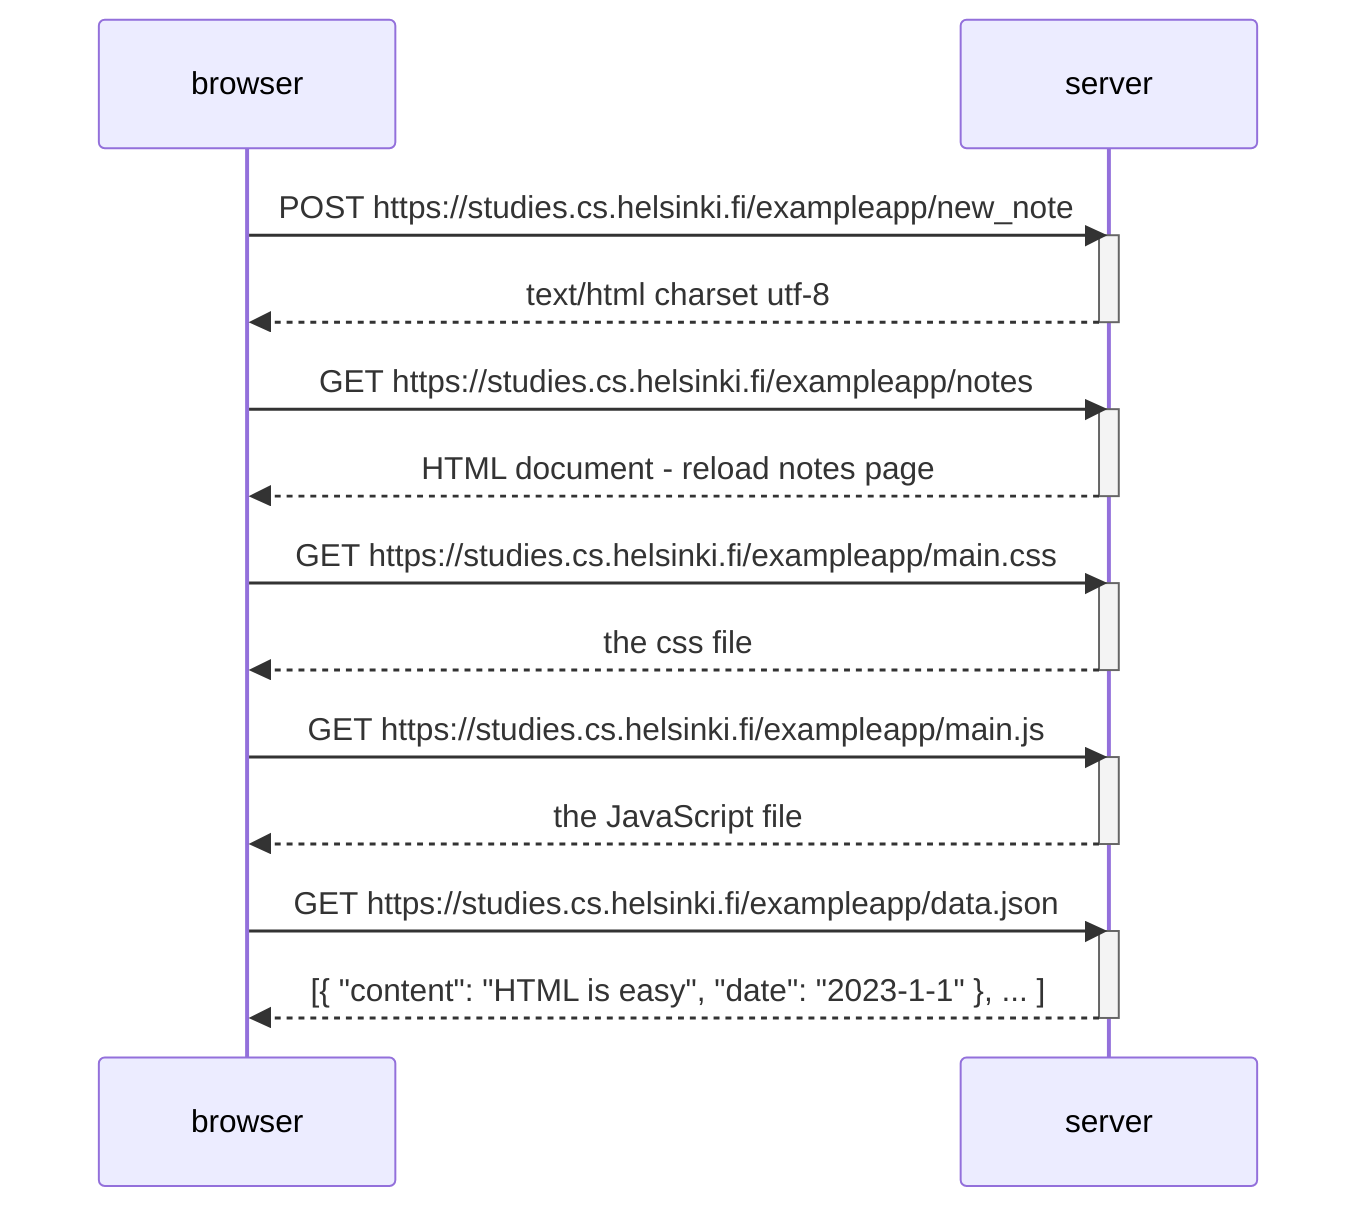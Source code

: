 sequenceDiagram
    participant browser
    participant server

    browser->>server: POST https://studies.cs.helsinki.fi/exampleapp/new_note
    activate server
    server-->>browser: text/html charset utf-8
    deactivate server

    browser->>server: GET https://studies.cs.helsinki.fi/exampleapp/notes
    activate server
    server-->>browser: HTML document - reload notes page
    deactivate server

    browser->>server: GET https://studies.cs.helsinki.fi/exampleapp/main.css
    activate server
    server-->>browser: the css file
    deactivate server

    browser->>server: GET https://studies.cs.helsinki.fi/exampleapp/main.js
    activate server
    server-->>browser: the JavaScript file
    deactivate server

    browser->>server: GET https://studies.cs.helsinki.fi/exampleapp/data.json
    activate server
    server-->>browser: [{ "content": "HTML is easy", "date": "2023-1-1" }, ... ]
    deactivate server